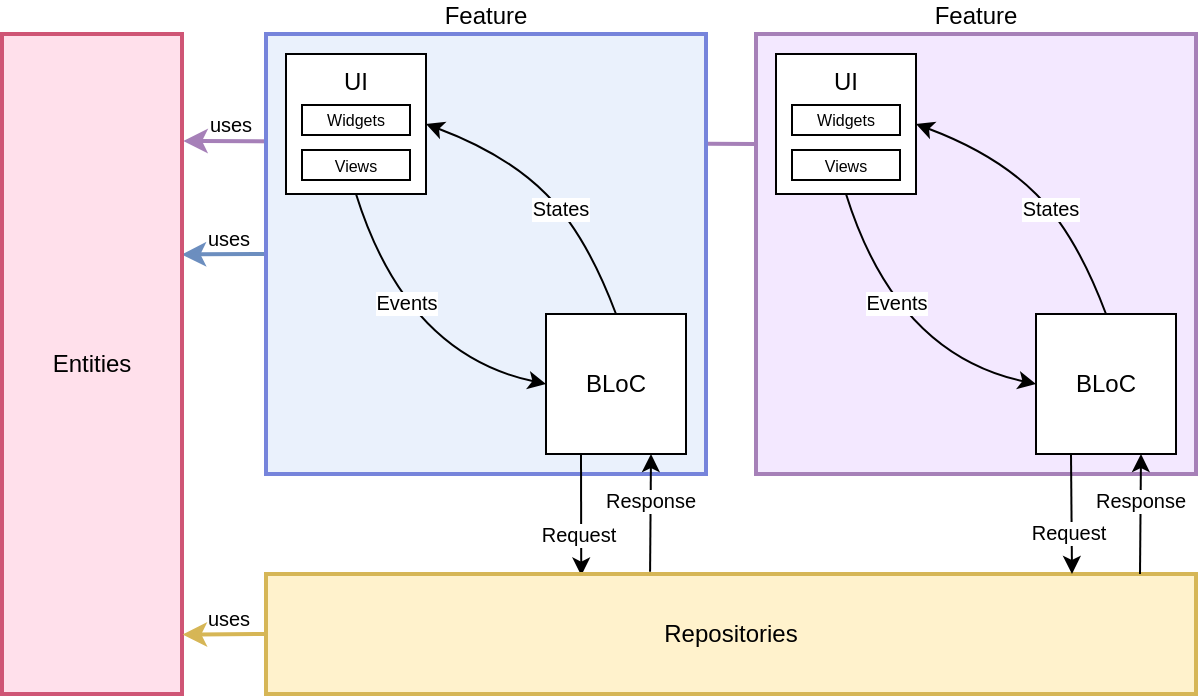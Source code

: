 <mxfile version="15.7.4" type="google"><diagram id="O7InlWbHHlYHq4oWhuHY" name="Page-1"><mxGraphModel dx="1152" dy="673" grid="1" gridSize="10" guides="1" tooltips="1" connect="1" arrows="1" fold="1" page="1" pageScale="1" pageWidth="850" pageHeight="1100" math="0" shadow="0"><root><mxCell id="0"/><mxCell id="1" parent="0"/><mxCell id="pnLADQt89Z2RM_PosC_Q-46" style="edgeStyle=none;orthogonalLoop=1;jettySize=auto;html=1;exitX=0;exitY=0.25;exitDx=0;exitDy=0;entryX=1.007;entryY=0.162;entryDx=0;entryDy=0;entryPerimeter=0;fontSize=10;startArrow=none;startFill=0;endArrow=classic;endFill=1;fillColor=#e1d5e7;strokeColor=#A680B8;strokeWidth=2;" edge="1" parent="1" source="pnLADQt89Z2RM_PosC_Q-14" target="pnLADQt89Z2RM_PosC_Q-12"><mxGeometry relative="1" as="geometry"/></mxCell><mxCell id="pnLADQt89Z2RM_PosC_Q-47" value="uses" style="edgeLabel;html=1;align=center;verticalAlign=middle;resizable=0;points=[];fontSize=10;" vertex="1" connectable="0" parent="pnLADQt89Z2RM_PosC_Q-46"><mxGeometry x="0.82" y="2" relative="1" as="geometry"><mxPoint x="-3" y="-11" as="offset"/></mxGeometry></mxCell><mxCell id="pnLADQt89Z2RM_PosC_Q-44" style="orthogonalLoop=1;jettySize=auto;html=1;exitX=0;exitY=0.5;exitDx=0;exitDy=0;entryX=0.998;entryY=0.334;entryDx=0;entryDy=0;entryPerimeter=0;fontSize=10;startArrow=none;startFill=0;endArrow=classic;endFill=1;fillColor=#dae8fc;strokeColor=#6c8ebf;strokeWidth=2;" edge="1" parent="1" source="pnLADQt89Z2RM_PosC_Q-1" target="pnLADQt89Z2RM_PosC_Q-12"><mxGeometry relative="1" as="geometry"/></mxCell><mxCell id="pnLADQt89Z2RM_PosC_Q-45" value="uses" style="edgeLabel;html=1;align=center;verticalAlign=middle;resizable=0;points=[];fontSize=10;" vertex="1" connectable="0" parent="pnLADQt89Z2RM_PosC_Q-44"><mxGeometry x="-0.343" y="-1" relative="1" as="geometry"><mxPoint x="-5" y="-7" as="offset"/></mxGeometry></mxCell><mxCell id="pnLADQt89Z2RM_PosC_Q-1" value="Feature" style="whiteSpace=wrap;html=1;aspect=fixed;labelPosition=center;verticalLabelPosition=top;align=center;verticalAlign=bottom;fillColor=#EAF1FC;strokeColor=#7684DB;strokeWidth=2;" vertex="1" parent="1"><mxGeometry x="205" y="110" width="220" height="220" as="geometry"/></mxCell><mxCell id="pnLADQt89Z2RM_PosC_Q-2" value="UI" style="whiteSpace=wrap;html=1;aspect=fixed;verticalAlign=top;" vertex="1" parent="1"><mxGeometry x="215" y="120" width="70" height="70" as="geometry"/></mxCell><mxCell id="pnLADQt89Z2RM_PosC_Q-23" style="rounded=0;orthogonalLoop=1;jettySize=auto;html=1;entryX=0.413;entryY=-0.019;entryDx=0;entryDy=0;entryPerimeter=0;fontSize=8;startArrow=classic;startFill=1;endArrow=none;endFill=0;exitX=0.75;exitY=1;exitDx=0;exitDy=0;" edge="1" parent="1" source="pnLADQt89Z2RM_PosC_Q-3" target="pnLADQt89Z2RM_PosC_Q-13"><mxGeometry relative="1" as="geometry"><mxPoint x="380" y="350" as="sourcePoint"/><mxPoint x="390.135" y="380" as="targetPoint"/></mxGeometry></mxCell><mxCell id="pnLADQt89Z2RM_PosC_Q-26" value="Response" style="edgeLabel;html=1;align=center;verticalAlign=middle;resizable=0;points=[];fontSize=10;" vertex="1" connectable="0" parent="pnLADQt89Z2RM_PosC_Q-23"><mxGeometry x="-0.226" y="-1" relative="1" as="geometry"><mxPoint as="offset"/></mxGeometry></mxCell><mxCell id="pnLADQt89Z2RM_PosC_Q-24" style="rounded=0;orthogonalLoop=1;jettySize=auto;html=1;exitX=0.25;exitY=1;exitDx=0;exitDy=0;entryX=0.339;entryY=0.013;entryDx=0;entryDy=0;entryPerimeter=0;fontSize=8;startArrow=none;startFill=0;endArrow=classic;endFill=1;" edge="1" parent="1" source="pnLADQt89Z2RM_PosC_Q-3" target="pnLADQt89Z2RM_PosC_Q-13"><mxGeometry relative="1" as="geometry"><mxPoint x="345" y="320" as="sourcePoint"/><mxPoint x="345.01" y="380.78" as="targetPoint"/></mxGeometry></mxCell><mxCell id="pnLADQt89Z2RM_PosC_Q-25" value="Request" style="edgeLabel;html=1;align=center;verticalAlign=middle;resizable=0;points=[];fontSize=10;" vertex="1" connectable="0" parent="pnLADQt89Z2RM_PosC_Q-24"><mxGeometry x="-0.262" relative="1" as="geometry"><mxPoint x="-2" y="17" as="offset"/></mxGeometry></mxCell><mxCell id="pnLADQt89Z2RM_PosC_Q-3" value="BLoC" style="whiteSpace=wrap;html=1;aspect=fixed;" vertex="1" parent="1"><mxGeometry x="345" y="250" width="70" height="70" as="geometry"/></mxCell><mxCell id="pnLADQt89Z2RM_PosC_Q-4" value="" style="curved=1;endArrow=classic;html=1;rounded=0;exitX=0.5;exitY=0;exitDx=0;exitDy=0;entryX=1;entryY=0.5;entryDx=0;entryDy=0;" edge="1" parent="1" source="pnLADQt89Z2RM_PosC_Q-3" target="pnLADQt89Z2RM_PosC_Q-2"><mxGeometry width="50" height="50" relative="1" as="geometry"><mxPoint x="455" y="340" as="sourcePoint"/><mxPoint x="505" y="290" as="targetPoint"/><Array as="points"><mxPoint x="365" y="210"/><mxPoint x="325" y="170"/></Array></mxGeometry></mxCell><mxCell id="pnLADQt89Z2RM_PosC_Q-10" value="States" style="edgeLabel;html=1;align=center;verticalAlign=middle;resizable=0;points=[];fontSize=10;" vertex="1" connectable="0" parent="pnLADQt89Z2RM_PosC_Q-4"><mxGeometry x="-0.143" relative="1" as="geometry"><mxPoint as="offset"/></mxGeometry></mxCell><mxCell id="pnLADQt89Z2RM_PosC_Q-5" value="" style="curved=1;endArrow=none;html=1;rounded=0;exitX=0;exitY=0.5;exitDx=0;exitDy=0;entryX=0.5;entryY=1;entryDx=0;entryDy=0;endFill=0;startArrow=classic;startFill=1;" edge="1" parent="1" source="pnLADQt89Z2RM_PosC_Q-3" target="pnLADQt89Z2RM_PosC_Q-2"><mxGeometry width="50" height="50" relative="1" as="geometry"><mxPoint x="390" y="260" as="sourcePoint"/><mxPoint x="295" y="165" as="targetPoint"/><Array as="points"><mxPoint x="275" y="270"/></Array></mxGeometry></mxCell><mxCell id="pnLADQt89Z2RM_PosC_Q-11" value="Events" style="edgeLabel;html=1;align=center;verticalAlign=middle;resizable=0;points=[];fontSize=10;" vertex="1" connectable="0" parent="pnLADQt89Z2RM_PosC_Q-5"><mxGeometry x="0.242" y="-8" relative="1" as="geometry"><mxPoint as="offset"/></mxGeometry></mxCell><mxCell id="pnLADQt89Z2RM_PosC_Q-8" value="Views" style="rounded=0;whiteSpace=wrap;html=1;fontSize=8;" vertex="1" parent="1"><mxGeometry x="223" y="168" width="54" height="15" as="geometry"/></mxCell><mxCell id="pnLADQt89Z2RM_PosC_Q-9" value="Widgets" style="rounded=0;whiteSpace=wrap;html=1;fontSize=8;" vertex="1" parent="1"><mxGeometry x="223" y="145.5" width="54" height="15" as="geometry"/></mxCell><mxCell id="pnLADQt89Z2RM_PosC_Q-12" value="Entities" style="rounded=0;whiteSpace=wrap;html=1;fontSize=12;verticalAlign=middle;fillColor=#FFE0EB;strokeColor=#CF5575;strokeWidth=2;" vertex="1" parent="1"><mxGeometry x="73" y="110" width="90" height="330" as="geometry"/></mxCell><mxCell id="pnLADQt89Z2RM_PosC_Q-36" style="edgeStyle=none;rounded=0;orthogonalLoop=1;jettySize=auto;html=1;exitX=0;exitY=0.5;exitDx=0;exitDy=0;fontSize=10;startArrow=none;startFill=0;endArrow=classic;endFill=1;entryX=1.003;entryY=0.91;entryDx=0;entryDy=0;entryPerimeter=0;fillColor=#fff2cc;strokeColor=#d6b656;strokeWidth=2;" edge="1" parent="1" source="pnLADQt89Z2RM_PosC_Q-13" target="pnLADQt89Z2RM_PosC_Q-12"><mxGeometry relative="1" as="geometry"><mxPoint x="160" y="410" as="targetPoint"/></mxGeometry></mxCell><mxCell id="pnLADQt89Z2RM_PosC_Q-37" value="uses" style="edgeLabel;html=1;align=center;verticalAlign=middle;resizable=0;points=[];fontSize=10;" vertex="1" connectable="0" parent="pnLADQt89Z2RM_PosC_Q-36"><mxGeometry x="-0.368" relative="1" as="geometry"><mxPoint x="-6" y="-8" as="offset"/></mxGeometry></mxCell><mxCell id="pnLADQt89Z2RM_PosC_Q-13" value="Repositories" style="rounded=0;whiteSpace=wrap;html=1;fontSize=12;verticalAlign=middle;fillColor=#fff2cc;strokeColor=#d6b656;strokeWidth=2;" vertex="1" parent="1"><mxGeometry x="205" y="380" width="465" height="60" as="geometry"/></mxCell><mxCell id="pnLADQt89Z2RM_PosC_Q-14" value="Feature" style="whiteSpace=wrap;html=1;aspect=fixed;labelPosition=center;verticalLabelPosition=top;align=center;verticalAlign=bottom;fillColor=#F3E8FF;strokeColor=#A680B8;strokeWidth=2;" vertex="1" parent="1"><mxGeometry x="450" y="110" width="220" height="220" as="geometry"/></mxCell><mxCell id="pnLADQt89Z2RM_PosC_Q-15" value="UI" style="whiteSpace=wrap;html=1;aspect=fixed;verticalAlign=top;" vertex="1" parent="1"><mxGeometry x="460" y="120" width="70" height="70" as="geometry"/></mxCell><mxCell id="pnLADQt89Z2RM_PosC_Q-16" value="BLoC" style="whiteSpace=wrap;html=1;aspect=fixed;" vertex="1" parent="1"><mxGeometry x="590" y="250" width="70" height="70" as="geometry"/></mxCell><mxCell id="pnLADQt89Z2RM_PosC_Q-17" value="" style="curved=1;endArrow=classic;html=1;rounded=0;exitX=0.5;exitY=0;exitDx=0;exitDy=0;entryX=1;entryY=0.5;entryDx=0;entryDy=0;" edge="1" source="pnLADQt89Z2RM_PosC_Q-16" target="pnLADQt89Z2RM_PosC_Q-15" parent="1"><mxGeometry width="50" height="50" relative="1" as="geometry"><mxPoint x="700" y="340" as="sourcePoint"/><mxPoint x="750" y="290" as="targetPoint"/><Array as="points"><mxPoint x="610" y="210"/><mxPoint x="570" y="170"/></Array></mxGeometry></mxCell><mxCell id="pnLADQt89Z2RM_PosC_Q-18" value="States" style="edgeLabel;html=1;align=center;verticalAlign=middle;resizable=0;points=[];fontSize=10;" vertex="1" connectable="0" parent="pnLADQt89Z2RM_PosC_Q-17"><mxGeometry x="-0.143" relative="1" as="geometry"><mxPoint as="offset"/></mxGeometry></mxCell><mxCell id="pnLADQt89Z2RM_PosC_Q-19" value="" style="curved=1;endArrow=none;html=1;rounded=0;exitX=0;exitY=0.5;exitDx=0;exitDy=0;entryX=0.5;entryY=1;entryDx=0;entryDy=0;endFill=0;startArrow=classic;startFill=1;" edge="1" source="pnLADQt89Z2RM_PosC_Q-16" target="pnLADQt89Z2RM_PosC_Q-15" parent="1"><mxGeometry width="50" height="50" relative="1" as="geometry"><mxPoint x="635" y="260" as="sourcePoint"/><mxPoint x="540" y="165" as="targetPoint"/><Array as="points"><mxPoint x="520" y="270"/></Array></mxGeometry></mxCell><mxCell id="pnLADQt89Z2RM_PosC_Q-20" value="Events" style="edgeLabel;html=1;align=center;verticalAlign=middle;resizable=0;points=[];fontSize=10;" vertex="1" connectable="0" parent="pnLADQt89Z2RM_PosC_Q-19"><mxGeometry x="0.242" y="-8" relative="1" as="geometry"><mxPoint as="offset"/></mxGeometry></mxCell><mxCell id="pnLADQt89Z2RM_PosC_Q-21" value="Views" style="rounded=0;whiteSpace=wrap;html=1;fontSize=8;" vertex="1" parent="1"><mxGeometry x="468" y="168" width="54" height="15" as="geometry"/></mxCell><mxCell id="pnLADQt89Z2RM_PosC_Q-22" value="Widgets" style="rounded=0;whiteSpace=wrap;html=1;fontSize=8;" vertex="1" parent="1"><mxGeometry x="468" y="145.5" width="54" height="15" as="geometry"/></mxCell><mxCell id="pnLADQt89Z2RM_PosC_Q-27" style="rounded=0;orthogonalLoop=1;jettySize=auto;html=1;exitX=0.25;exitY=1;exitDx=0;exitDy=0;fontSize=8;startArrow=none;startFill=0;endArrow=classic;endFill=1;" edge="1" parent="1" source="pnLADQt89Z2RM_PosC_Q-16"><mxGeometry relative="1" as="geometry"><mxPoint x="570" y="320" as="sourcePoint"/><mxPoint x="608" y="380" as="targetPoint"/></mxGeometry></mxCell><mxCell id="pnLADQt89Z2RM_PosC_Q-28" value="Request" style="edgeLabel;html=1;align=center;verticalAlign=middle;resizable=0;points=[];fontSize=10;" vertex="1" connectable="0" parent="pnLADQt89Z2RM_PosC_Q-27"><mxGeometry x="-0.262" relative="1" as="geometry"><mxPoint x="-2" y="17" as="offset"/></mxGeometry></mxCell><mxCell id="pnLADQt89Z2RM_PosC_Q-29" style="rounded=0;orthogonalLoop=1;jettySize=auto;html=1;fontSize=8;startArrow=classic;startFill=1;endArrow=none;endFill=0;exitX=0.75;exitY=1;exitDx=0;exitDy=0;" edge="1" parent="1" source="pnLADQt89Z2RM_PosC_Q-16"><mxGeometry relative="1" as="geometry"><mxPoint x="690" y="360" as="sourcePoint"/><mxPoint x="642" y="380" as="targetPoint"/></mxGeometry></mxCell><mxCell id="pnLADQt89Z2RM_PosC_Q-30" value="Response" style="edgeLabel;html=1;align=center;verticalAlign=middle;resizable=0;points=[];fontSize=10;" vertex="1" connectable="0" parent="pnLADQt89Z2RM_PosC_Q-29"><mxGeometry x="-0.226" y="-1" relative="1" as="geometry"><mxPoint as="offset"/></mxGeometry></mxCell></root></mxGraphModel></diagram></mxfile>